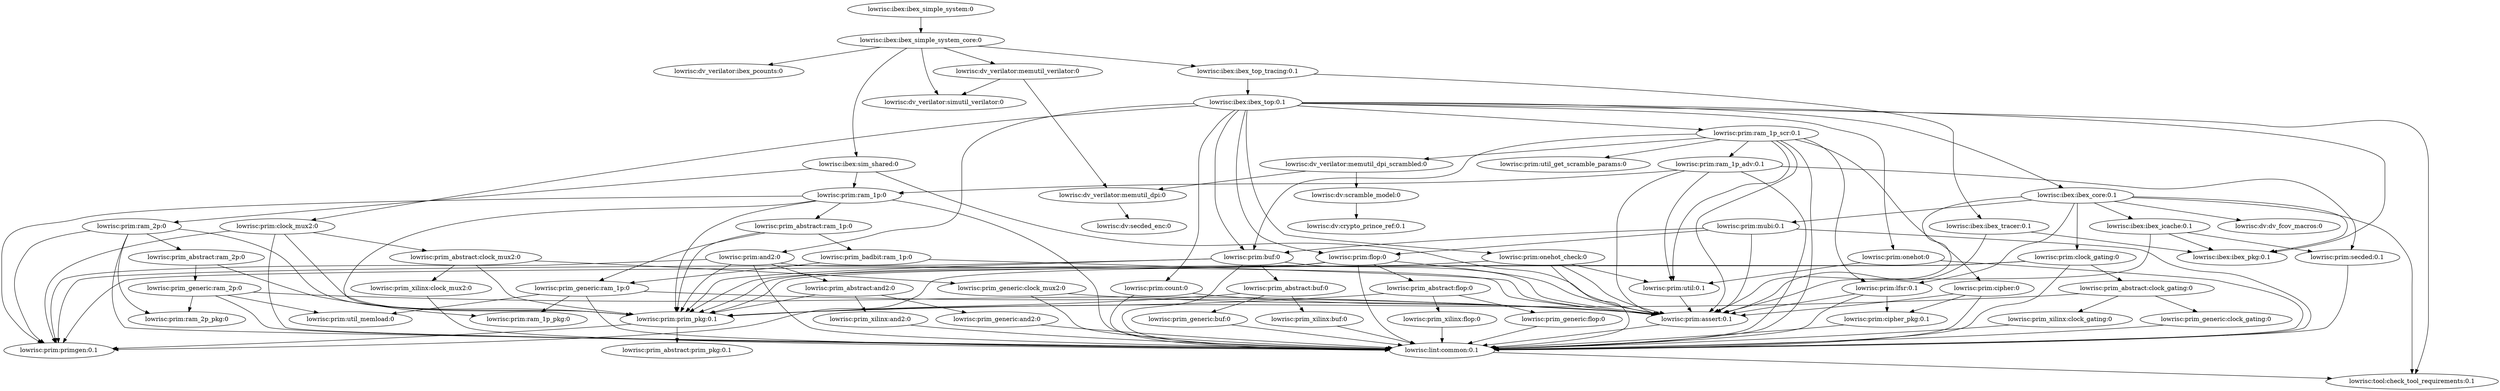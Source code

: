 digraph dependencies {
"lowrisc:ibex:ibex_simple_system:0"->"lowrisc:ibex:ibex_simple_system_core:0"
"lowrisc:ibex:ibex_simple_system_core:0"->"lowrisc:dv_verilator:ibex_pcounts:0"
"lowrisc:ibex:ibex_simple_system_core:0"->"lowrisc:dv_verilator:memutil_verilator:0"
"lowrisc:ibex:ibex_simple_system_core:0"->"lowrisc:dv_verilator:simutil_verilator:0"
"lowrisc:ibex:ibex_simple_system_core:0"->"lowrisc:ibex:sim_shared:0"
"lowrisc:ibex:ibex_simple_system_core:0"->"lowrisc:ibex:ibex_top_tracing:0.1"
"lowrisc:dv_verilator:memutil_verilator:0"->"lowrisc:dv_verilator:simutil_verilator:0"
"lowrisc:dv_verilator:memutil_verilator:0"->"lowrisc:dv_verilator:memutil_dpi:0"
"lowrisc:dv_verilator:memutil_dpi:0"->"lowrisc:dv:secded_enc:0"
"lowrisc:ibex:sim_shared:0"->"lowrisc:prim:ram_1p:0"
"lowrisc:ibex:sim_shared:0"->"lowrisc:prim:assert:0.1"
"lowrisc:ibex:sim_shared:0"->"lowrisc:prim:ram_2p:0"
"lowrisc:prim:ram_2p:0"->"lowrisc:prim_abstract:ram_2p:0"
"lowrisc:prim:ram_2p:0"->"lowrisc:prim:primgen:0.1"
"lowrisc:prim:ram_2p:0"->"lowrisc:lint:common:0.1"
"lowrisc:prim:ram_2p:0"->"lowrisc:prim:ram_2p_pkg:0"
"lowrisc:prim:ram_2p:0"->"lowrisc:prim:prim_pkg:0.1"
"lowrisc:prim_abstract:ram_2p:0"->"lowrisc:prim_generic:ram_2p:0"
"lowrisc:prim_abstract:ram_2p:0"->"lowrisc:prim:prim_pkg:0.1"
"lowrisc:prim_generic:ram_2p:0"->"lowrisc:prim:assert:0.1"
"lowrisc:prim_generic:ram_2p:0"->"lowrisc:lint:common:0.1"
"lowrisc:prim_generic:ram_2p:0"->"lowrisc:prim:ram_2p_pkg:0"
"lowrisc:prim_generic:ram_2p:0"->"lowrisc:prim:util_memload:0"
"lowrisc:prim:prim_pkg:0.1"->"lowrisc:prim:primgen:0.1"
"lowrisc:prim:prim_pkg:0.1"->"lowrisc:prim_abstract:prim_pkg:0.1"
"lowrisc:lint:common:0.1"->"lowrisc:tool:check_tool_requirements:0.1"
"lowrisc:prim:ram_1p:0"->"lowrisc:prim:primgen:0.1"
"lowrisc:prim:ram_1p:0"->"lowrisc:lint:common:0.1"
"lowrisc:prim:ram_1p:0"->"lowrisc:prim_abstract:ram_1p:0"
"lowrisc:prim:ram_1p:0"->"lowrisc:prim:ram_1p_pkg:0"
"lowrisc:prim:ram_1p:0"->"lowrisc:prim:prim_pkg:0.1"
"lowrisc:prim_abstract:ram_1p:0"->"lowrisc:prim_badbit:ram_1p:0"
"lowrisc:prim_abstract:ram_1p:0"->"lowrisc:prim_generic:ram_1p:0"
"lowrisc:prim_abstract:ram_1p:0"->"lowrisc:prim:prim_pkg:0.1"
"lowrisc:prim_badbit:ram_1p:0"->"lowrisc:prim_generic:ram_1p:0"
"lowrisc:prim_badbit:ram_1p:0"->"lowrisc:prim:assert:0.1"
"lowrisc:prim_generic:ram_1p:0"->"lowrisc:prim:assert:0.1"
"lowrisc:prim_generic:ram_1p:0"->"lowrisc:lint:common:0.1"
"lowrisc:prim_generic:ram_1p:0"->"lowrisc:prim:ram_1p_pkg:0"
"lowrisc:prim_generic:ram_1p:0"->"lowrisc:prim:util_memload:0"
"lowrisc:prim:assert:0.1"->"lowrisc:lint:common:0.1"
"lowrisc:ibex:ibex_top_tracing:0.1"->"lowrisc:ibex:ibex_top:0.1"
"lowrisc:ibex:ibex_top_tracing:0.1"->"lowrisc:ibex:ibex_tracer:0.1"
"lowrisc:ibex:ibex_tracer:0.1"->"lowrisc:prim:assert:0.1"
"lowrisc:ibex:ibex_tracer:0.1"->"lowrisc:ibex:ibex_pkg:0.1"
"lowrisc:ibex:ibex_top:0.1"->"lowrisc:ibex:ibex_core:0.1"
"lowrisc:ibex:ibex_top:0.1"->"lowrisc:prim:and2:0"
"lowrisc:ibex:ibex_top:0.1"->"lowrisc:prim:ram_1p_scr:0.1"
"lowrisc:ibex:ibex_top:0.1"->"lowrisc:prim:clock_mux2:0"
"lowrisc:ibex:ibex_top:0.1"->"lowrisc:prim:count:0"
"lowrisc:ibex:ibex_top:0.1"->"lowrisc:prim:onehot_check:0"
"lowrisc:ibex:ibex_top:0.1"->"lowrisc:ibex:ibex_pkg:0.1"
"lowrisc:ibex:ibex_top:0.1"->"lowrisc:prim:flop:0"
"lowrisc:ibex:ibex_top:0.1"->"lowrisc:prim:buf:0"
"lowrisc:ibex:ibex_top:0.1"->"lowrisc:tool:check_tool_requirements:0.1"
"lowrisc:ibex:ibex_top:0.1"->"lowrisc:prim:onehot:0"
"lowrisc:prim:onehot:0"->"lowrisc:lint:common:0.1"
"lowrisc:prim:onehot:0"->"lowrisc:prim:util:0.1"
"lowrisc:prim:util:0.1"->"lowrisc:prim:assert:0.1"
"lowrisc:prim:onehot_check:0"->"lowrisc:prim:assert:0.1"
"lowrisc:prim:onehot_check:0"->"lowrisc:lint:common:0.1"
"lowrisc:prim:onehot_check:0"->"lowrisc:prim:util:0.1"
"lowrisc:prim:onehot_check:0"->"lowrisc:prim:prim_pkg:0.1"
"lowrisc:prim:ram_1p_scr:0.1"->"lowrisc:prim:ram_1p_adv:0.1"
"lowrisc:prim:ram_1p_scr:0.1"->"lowrisc:prim:util_get_scramble_params:0"
"lowrisc:prim:ram_1p_scr:0.1"->"lowrisc:prim:assert:0.1"
"lowrisc:prim:ram_1p_scr:0.1"->"lowrisc:lint:common:0.1"
"lowrisc:prim:ram_1p_scr:0.1"->"lowrisc:prim:cipher:0"
"lowrisc:prim:ram_1p_scr:0.1"->"lowrisc:prim:lfsr:0.1"
"lowrisc:prim:ram_1p_scr:0.1"->"lowrisc:dv_verilator:memutil_dpi_scrambled:0"
"lowrisc:prim:ram_1p_scr:0.1"->"lowrisc:prim:util:0.1"
"lowrisc:prim:ram_1p_scr:0.1"->"lowrisc:prim:buf:0"
"lowrisc:dv_verilator:memutil_dpi_scrambled:0"->"lowrisc:dv_verilator:memutil_dpi:0"
"lowrisc:dv_verilator:memutil_dpi_scrambled:0"->"lowrisc:dv:scramble_model:0"
"lowrisc:dv:scramble_model:0"->"lowrisc:dv:crypto_prince_ref:0.1"
"lowrisc:prim:cipher:0"->"lowrisc:prim:cipher_pkg:0.1"
"lowrisc:prim:cipher:0"->"lowrisc:prim:assert:0.1"
"lowrisc:prim:cipher:0"->"lowrisc:lint:common:0.1"
"lowrisc:prim:cipher_pkg:0.1"->"lowrisc:lint:common:0.1"
"lowrisc:prim:lfsr:0.1"->"lowrisc:prim:cipher_pkg:0.1"
"lowrisc:prim:lfsr:0.1"->"lowrisc:prim:assert:0.1"
"lowrisc:prim:lfsr:0.1"->"lowrisc:lint:common:0.1"
"lowrisc:prim:ram_1p_adv:0.1"->"lowrisc:prim:secded:0.1"
"lowrisc:prim:ram_1p_adv:0.1"->"lowrisc:prim:assert:0.1"
"lowrisc:prim:ram_1p_adv:0.1"->"lowrisc:lint:common:0.1"
"lowrisc:prim:ram_1p_adv:0.1"->"lowrisc:prim:util:0.1"
"lowrisc:prim:ram_1p_adv:0.1"->"lowrisc:prim:ram_1p:0"
"lowrisc:prim:secded:0.1"->"lowrisc:lint:common:0.1"
"lowrisc:prim:flop:0"->"lowrisc:prim:primgen:0.1"
"lowrisc:prim:flop:0"->"lowrisc:lint:common:0.1"
"lowrisc:prim:flop:0"->"lowrisc:prim_abstract:flop:0"
"lowrisc:prim:flop:0"->"lowrisc:prim:assert:0.1"
"lowrisc:prim:flop:0"->"lowrisc:prim:prim_pkg:0.1"
"lowrisc:prim_abstract:flop:0"->"lowrisc:prim_generic:flop:0"
"lowrisc:prim_abstract:flop:0"->"lowrisc:prim:prim_pkg:0.1"
"lowrisc:prim_abstract:flop:0"->"lowrisc:prim_xilinx:flop:0"
"lowrisc:prim_xilinx:flop:0"->"lowrisc:lint:common:0.1"
"lowrisc:prim_generic:flop:0"->"lowrisc:lint:common:0.1"
"lowrisc:prim:count:0"->"lowrisc:prim:assert:0.1"
"lowrisc:prim:count:0"->"lowrisc:lint:common:0.1"
"lowrisc:prim:clock_mux2:0"->"lowrisc:prim:primgen:0.1"
"lowrisc:prim:clock_mux2:0"->"lowrisc:lint:common:0.1"
"lowrisc:prim:clock_mux2:0"->"lowrisc:prim:prim_pkg:0.1"
"lowrisc:prim:clock_mux2:0"->"lowrisc:prim_abstract:clock_mux2:0"
"lowrisc:prim_abstract:clock_mux2:0"->"lowrisc:prim_xilinx:clock_mux2:0"
"lowrisc:prim_abstract:clock_mux2:0"->"lowrisc:prim:prim_pkg:0.1"
"lowrisc:prim_abstract:clock_mux2:0"->"lowrisc:prim_generic:clock_mux2:0"
"lowrisc:prim_xilinx:clock_mux2:0"->"lowrisc:lint:common:0.1"
"lowrisc:prim_generic:clock_mux2:0"->"lowrisc:prim:assert:0.1"
"lowrisc:prim_generic:clock_mux2:0"->"lowrisc:lint:common:0.1"
"lowrisc:prim:buf:0"->"lowrisc:prim:primgen:0.1"
"lowrisc:prim:buf:0"->"lowrisc:lint:common:0.1"
"lowrisc:prim:buf:0"->"lowrisc:prim:assert:0.1"
"lowrisc:prim:buf:0"->"lowrisc:prim_abstract:buf:0"
"lowrisc:prim:buf:0"->"lowrisc:prim:prim_pkg:0.1"
"lowrisc:prim_abstract:buf:0"->"lowrisc:prim_generic:buf:0"
"lowrisc:prim_abstract:buf:0"->"lowrisc:prim_xilinx:buf:0"
"lowrisc:prim_abstract:buf:0"->"lowrisc:prim:prim_pkg:0.1"
"lowrisc:prim_generic:buf:0"->"lowrisc:lint:common:0.1"
"lowrisc:prim_xilinx:buf:0"->"lowrisc:lint:common:0.1"
"lowrisc:prim:and2:0"->"lowrisc:prim:primgen:0.1"
"lowrisc:prim:and2:0"->"lowrisc:lint:common:0.1"
"lowrisc:prim:and2:0"->"lowrisc:prim:assert:0.1"
"lowrisc:prim:and2:0"->"lowrisc:prim_abstract:and2:0"
"lowrisc:prim:and2:0"->"lowrisc:prim:prim_pkg:0.1"
"lowrisc:prim_abstract:and2:0"->"lowrisc:prim_generic:and2:0"
"lowrisc:prim_abstract:and2:0"->"lowrisc:prim:prim_pkg:0.1"
"lowrisc:prim_abstract:and2:0"->"lowrisc:prim_xilinx:and2:0"
"lowrisc:prim_generic:and2:0"->"lowrisc:lint:common:0.1"
"lowrisc:prim_xilinx:and2:0"->"lowrisc:lint:common:0.1"
"lowrisc:ibex:ibex_core:0.1"->"lowrisc:prim:assert:0.1"
"lowrisc:ibex:ibex_core:0.1"->"lowrisc:ibex:ibex_icache:0.1"
"lowrisc:ibex:ibex_core:0.1"->"lowrisc:ibex:ibex_pkg:0.1"
"lowrisc:ibex:ibex_core:0.1"->"lowrisc:prim:lfsr:0.1"
"lowrisc:ibex:ibex_core:0.1"->"lowrisc:tool:check_tool_requirements:0.1"
"lowrisc:ibex:ibex_core:0.1"->"lowrisc:prim:clock_gating:0"
"lowrisc:ibex:ibex_core:0.1"->"lowrisc:dv:dv_fcov_macros:0"
"lowrisc:ibex:ibex_core:0.1"->"lowrisc:prim:mubi:0.1"
"lowrisc:ibex:ibex_icache:0.1"->"lowrisc:prim:assert:0.1"
"lowrisc:ibex:ibex_icache:0.1"->"lowrisc:prim:secded:0.1"
"lowrisc:ibex:ibex_icache:0.1"->"lowrisc:ibex:ibex_pkg:0.1"
"lowrisc:prim:mubi:0.1"->"lowrisc:prim:assert:0.1"
"lowrisc:prim:mubi:0.1"->"lowrisc:lint:common:0.1"
"lowrisc:prim:mubi:0.1"->"lowrisc:prim:flop:0"
"lowrisc:prim:mubi:0.1"->"lowrisc:prim:buf:0"
"lowrisc:prim:clock_gating:0"->"lowrisc:prim:primgen:0.1"
"lowrisc:prim:clock_gating:0"->"lowrisc:lint:common:0.1"
"lowrisc:prim:clock_gating:0"->"lowrisc:prim:prim_pkg:0.1"
"lowrisc:prim:clock_gating:0"->"lowrisc:prim_abstract:clock_gating:0"
"lowrisc:prim_abstract:clock_gating:0"->"lowrisc:prim_xilinx:clock_gating:0"
"lowrisc:prim_abstract:clock_gating:0"->"lowrisc:prim_generic:clock_gating:0"
"lowrisc:prim_abstract:clock_gating:0"->"lowrisc:prim:prim_pkg:0.1"
"lowrisc:prim_xilinx:clock_gating:0"->"lowrisc:lint:common:0.1"
"lowrisc:prim_generic:clock_gating:0"->"lowrisc:lint:common:0.1"
}
